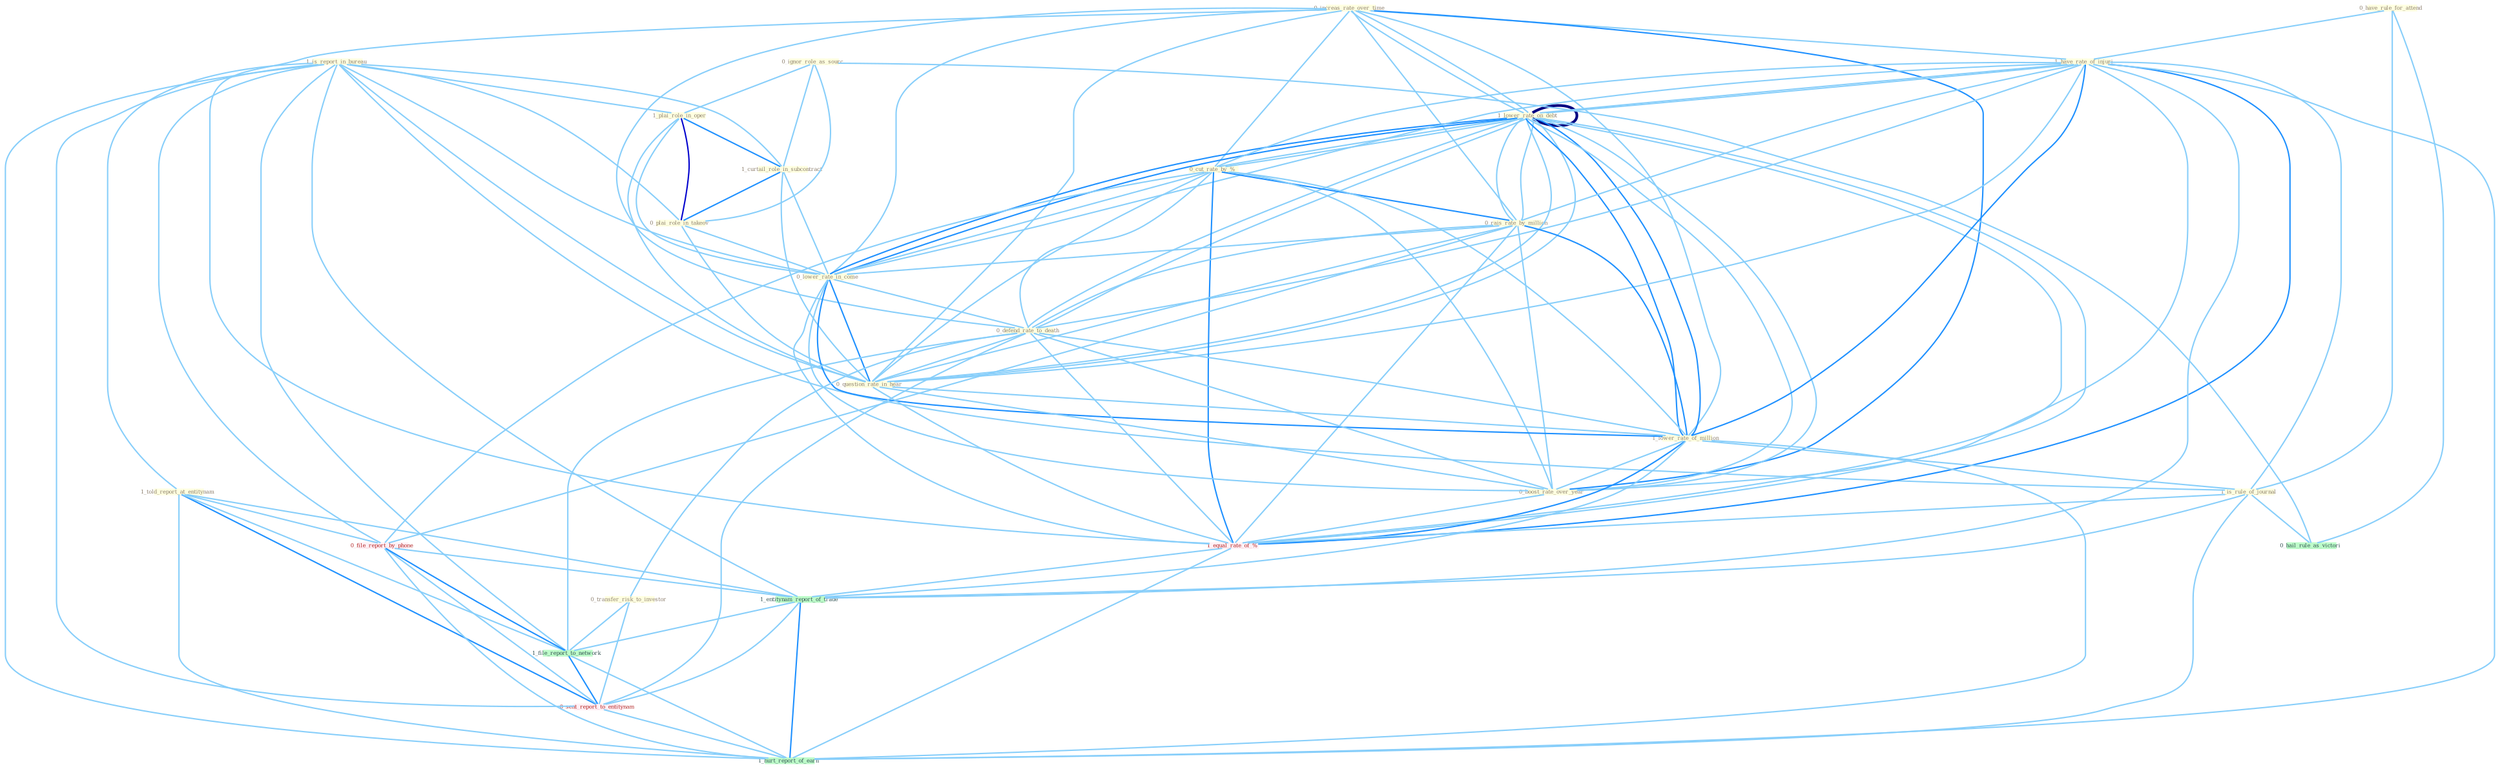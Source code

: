 Graph G{ 
    node
    [shape=polygon,style=filled,width=.5,height=.06,color="#BDFCC9",fixedsize=true,fontsize=4,
    fontcolor="#2f4f4f"];
    {node
    [color="#ffffe0", fontcolor="#8b7d6b"] "1_is_report_in_bureau " "0_have_rule_for_attend " "0_increas_rate_over_time " "1_lower_rate_on_debt " "0_ignor_role_as_sourc " "1_plai_role_in_oper " "1_curtail_role_in_subcontract " "1_have_rate_of_injuri " "0_plai_role_in_takeov " "0_cut_rate_by_% " "1_lower_rate_on_debt " "0_rais_rate_by_million " "0_lower_rate_in_come " "0_defend_rate_to_death " "0_transfer_risk_to_investor " "0_question_rate_in_hear " "1_lower_rate_of_million " "1_told_report_at_entitynam " "0_boost_rate_over_year " "1_is_rule_of_journal "}
{node [color="#fff0f5", fontcolor="#b22222"] "0_file_report_by_phone " "1_equal_rate_of_% " "0_sent_report_to_entitynam "}
edge [color="#B0E2FF"];

	"1_is_report_in_bureau " -- "1_plai_role_in_oper " [w="1", color="#87cefa" ];
	"1_is_report_in_bureau " -- "1_curtail_role_in_subcontract " [w="1", color="#87cefa" ];
	"1_is_report_in_bureau " -- "0_plai_role_in_takeov " [w="1", color="#87cefa" ];
	"1_is_report_in_bureau " -- "0_lower_rate_in_come " [w="1", color="#87cefa" ];
	"1_is_report_in_bureau " -- "0_question_rate_in_hear " [w="1", color="#87cefa" ];
	"1_is_report_in_bureau " -- "1_told_report_at_entitynam " [w="1", color="#87cefa" ];
	"1_is_report_in_bureau " -- "1_is_rule_of_journal " [w="1", color="#87cefa" ];
	"1_is_report_in_bureau " -- "0_file_report_by_phone " [w="1", color="#87cefa" ];
	"1_is_report_in_bureau " -- "1_entitynam_report_of_trade " [w="1", color="#87cefa" ];
	"1_is_report_in_bureau " -- "1_file_report_to_network " [w="1", color="#87cefa" ];
	"1_is_report_in_bureau " -- "0_sent_report_to_entitynam " [w="1", color="#87cefa" ];
	"1_is_report_in_bureau " -- "1_hurt_report_of_earn " [w="1", color="#87cefa" ];
	"0_have_rule_for_attend " -- "1_have_rate_of_injuri " [w="1", color="#87cefa" ];
	"0_have_rule_for_attend " -- "1_is_rule_of_journal " [w="1", color="#87cefa" ];
	"0_have_rule_for_attend " -- "0_hail_rule_as_victori " [w="1", color="#87cefa" ];
	"0_increas_rate_over_time " -- "1_lower_rate_on_debt " [w="1", color="#87cefa" ];
	"0_increas_rate_over_time " -- "1_have_rate_of_injuri " [w="1", color="#87cefa" ];
	"0_increas_rate_over_time " -- "0_cut_rate_by_% " [w="1", color="#87cefa" ];
	"0_increas_rate_over_time " -- "1_lower_rate_on_debt " [w="1", color="#87cefa" ];
	"0_increas_rate_over_time " -- "0_rais_rate_by_million " [w="1", color="#87cefa" ];
	"0_increas_rate_over_time " -- "0_lower_rate_in_come " [w="1", color="#87cefa" ];
	"0_increas_rate_over_time " -- "0_defend_rate_to_death " [w="1", color="#87cefa" ];
	"0_increas_rate_over_time " -- "0_question_rate_in_hear " [w="1", color="#87cefa" ];
	"0_increas_rate_over_time " -- "1_lower_rate_of_million " [w="1", color="#87cefa" ];
	"0_increas_rate_over_time " -- "0_boost_rate_over_year " [w="2", color="#1e90ff" , len=0.8];
	"0_increas_rate_over_time " -- "1_equal_rate_of_% " [w="1", color="#87cefa" ];
	"1_lower_rate_on_debt " -- "1_have_rate_of_injuri " [w="1", color="#87cefa" ];
	"1_lower_rate_on_debt " -- "0_cut_rate_by_% " [w="1", color="#87cefa" ];
	"1_lower_rate_on_debt " -- "1_lower_rate_on_debt " [w="4", style=bold, color="#000080", len=0.4];
	"1_lower_rate_on_debt " -- "0_rais_rate_by_million " [w="1", color="#87cefa" ];
	"1_lower_rate_on_debt " -- "0_lower_rate_in_come " [w="2", color="#1e90ff" , len=0.8];
	"1_lower_rate_on_debt " -- "0_defend_rate_to_death " [w="1", color="#87cefa" ];
	"1_lower_rate_on_debt " -- "0_question_rate_in_hear " [w="1", color="#87cefa" ];
	"1_lower_rate_on_debt " -- "1_lower_rate_of_million " [w="2", color="#1e90ff" , len=0.8];
	"1_lower_rate_on_debt " -- "0_boost_rate_over_year " [w="1", color="#87cefa" ];
	"1_lower_rate_on_debt " -- "1_equal_rate_of_% " [w="1", color="#87cefa" ];
	"0_ignor_role_as_sourc " -- "1_plai_role_in_oper " [w="1", color="#87cefa" ];
	"0_ignor_role_as_sourc " -- "1_curtail_role_in_subcontract " [w="1", color="#87cefa" ];
	"0_ignor_role_as_sourc " -- "0_plai_role_in_takeov " [w="1", color="#87cefa" ];
	"0_ignor_role_as_sourc " -- "0_hail_rule_as_victori " [w="1", color="#87cefa" ];
	"1_plai_role_in_oper " -- "1_curtail_role_in_subcontract " [w="2", color="#1e90ff" , len=0.8];
	"1_plai_role_in_oper " -- "0_plai_role_in_takeov " [w="3", color="#0000cd" , len=0.6];
	"1_plai_role_in_oper " -- "0_lower_rate_in_come " [w="1", color="#87cefa" ];
	"1_plai_role_in_oper " -- "0_question_rate_in_hear " [w="1", color="#87cefa" ];
	"1_curtail_role_in_subcontract " -- "0_plai_role_in_takeov " [w="2", color="#1e90ff" , len=0.8];
	"1_curtail_role_in_subcontract " -- "0_lower_rate_in_come " [w="1", color="#87cefa" ];
	"1_curtail_role_in_subcontract " -- "0_question_rate_in_hear " [w="1", color="#87cefa" ];
	"1_have_rate_of_injuri " -- "0_cut_rate_by_% " [w="1", color="#87cefa" ];
	"1_have_rate_of_injuri " -- "1_lower_rate_on_debt " [w="1", color="#87cefa" ];
	"1_have_rate_of_injuri " -- "0_rais_rate_by_million " [w="1", color="#87cefa" ];
	"1_have_rate_of_injuri " -- "0_lower_rate_in_come " [w="1", color="#87cefa" ];
	"1_have_rate_of_injuri " -- "0_defend_rate_to_death " [w="1", color="#87cefa" ];
	"1_have_rate_of_injuri " -- "0_question_rate_in_hear " [w="1", color="#87cefa" ];
	"1_have_rate_of_injuri " -- "1_lower_rate_of_million " [w="2", color="#1e90ff" , len=0.8];
	"1_have_rate_of_injuri " -- "0_boost_rate_over_year " [w="1", color="#87cefa" ];
	"1_have_rate_of_injuri " -- "1_is_rule_of_journal " [w="1", color="#87cefa" ];
	"1_have_rate_of_injuri " -- "1_equal_rate_of_% " [w="2", color="#1e90ff" , len=0.8];
	"1_have_rate_of_injuri " -- "1_entitynam_report_of_trade " [w="1", color="#87cefa" ];
	"1_have_rate_of_injuri " -- "1_hurt_report_of_earn " [w="1", color="#87cefa" ];
	"0_plai_role_in_takeov " -- "0_lower_rate_in_come " [w="1", color="#87cefa" ];
	"0_plai_role_in_takeov " -- "0_question_rate_in_hear " [w="1", color="#87cefa" ];
	"0_cut_rate_by_% " -- "1_lower_rate_on_debt " [w="1", color="#87cefa" ];
	"0_cut_rate_by_% " -- "0_rais_rate_by_million " [w="2", color="#1e90ff" , len=0.8];
	"0_cut_rate_by_% " -- "0_lower_rate_in_come " [w="1", color="#87cefa" ];
	"0_cut_rate_by_% " -- "0_defend_rate_to_death " [w="1", color="#87cefa" ];
	"0_cut_rate_by_% " -- "0_question_rate_in_hear " [w="1", color="#87cefa" ];
	"0_cut_rate_by_% " -- "1_lower_rate_of_million " [w="1", color="#87cefa" ];
	"0_cut_rate_by_% " -- "0_boost_rate_over_year " [w="1", color="#87cefa" ];
	"0_cut_rate_by_% " -- "0_file_report_by_phone " [w="1", color="#87cefa" ];
	"0_cut_rate_by_% " -- "1_equal_rate_of_% " [w="2", color="#1e90ff" , len=0.8];
	"1_lower_rate_on_debt " -- "0_rais_rate_by_million " [w="1", color="#87cefa" ];
	"1_lower_rate_on_debt " -- "0_lower_rate_in_come " [w="2", color="#1e90ff" , len=0.8];
	"1_lower_rate_on_debt " -- "0_defend_rate_to_death " [w="1", color="#87cefa" ];
	"1_lower_rate_on_debt " -- "0_question_rate_in_hear " [w="1", color="#87cefa" ];
	"1_lower_rate_on_debt " -- "1_lower_rate_of_million " [w="2", color="#1e90ff" , len=0.8];
	"1_lower_rate_on_debt " -- "0_boost_rate_over_year " [w="1", color="#87cefa" ];
	"1_lower_rate_on_debt " -- "1_equal_rate_of_% " [w="1", color="#87cefa" ];
	"0_rais_rate_by_million " -- "0_lower_rate_in_come " [w="1", color="#87cefa" ];
	"0_rais_rate_by_million " -- "0_defend_rate_to_death " [w="1", color="#87cefa" ];
	"0_rais_rate_by_million " -- "0_question_rate_in_hear " [w="1", color="#87cefa" ];
	"0_rais_rate_by_million " -- "1_lower_rate_of_million " [w="2", color="#1e90ff" , len=0.8];
	"0_rais_rate_by_million " -- "0_boost_rate_over_year " [w="1", color="#87cefa" ];
	"0_rais_rate_by_million " -- "0_file_report_by_phone " [w="1", color="#87cefa" ];
	"0_rais_rate_by_million " -- "1_equal_rate_of_% " [w="1", color="#87cefa" ];
	"0_lower_rate_in_come " -- "0_defend_rate_to_death " [w="1", color="#87cefa" ];
	"0_lower_rate_in_come " -- "0_question_rate_in_hear " [w="2", color="#1e90ff" , len=0.8];
	"0_lower_rate_in_come " -- "1_lower_rate_of_million " [w="2", color="#1e90ff" , len=0.8];
	"0_lower_rate_in_come " -- "0_boost_rate_over_year " [w="1", color="#87cefa" ];
	"0_lower_rate_in_come " -- "1_equal_rate_of_% " [w="1", color="#87cefa" ];
	"0_defend_rate_to_death " -- "0_transfer_risk_to_investor " [w="1", color="#87cefa" ];
	"0_defend_rate_to_death " -- "0_question_rate_in_hear " [w="1", color="#87cefa" ];
	"0_defend_rate_to_death " -- "1_lower_rate_of_million " [w="1", color="#87cefa" ];
	"0_defend_rate_to_death " -- "0_boost_rate_over_year " [w="1", color="#87cefa" ];
	"0_defend_rate_to_death " -- "1_equal_rate_of_% " [w="1", color="#87cefa" ];
	"0_defend_rate_to_death " -- "1_file_report_to_network " [w="1", color="#87cefa" ];
	"0_defend_rate_to_death " -- "0_sent_report_to_entitynam " [w="1", color="#87cefa" ];
	"0_transfer_risk_to_investor " -- "1_file_report_to_network " [w="1", color="#87cefa" ];
	"0_transfer_risk_to_investor " -- "0_sent_report_to_entitynam " [w="1", color="#87cefa" ];
	"0_question_rate_in_hear " -- "1_lower_rate_of_million " [w="1", color="#87cefa" ];
	"0_question_rate_in_hear " -- "0_boost_rate_over_year " [w="1", color="#87cefa" ];
	"0_question_rate_in_hear " -- "1_equal_rate_of_% " [w="1", color="#87cefa" ];
	"1_lower_rate_of_million " -- "0_boost_rate_over_year " [w="1", color="#87cefa" ];
	"1_lower_rate_of_million " -- "1_is_rule_of_journal " [w="1", color="#87cefa" ];
	"1_lower_rate_of_million " -- "1_equal_rate_of_% " [w="2", color="#1e90ff" , len=0.8];
	"1_lower_rate_of_million " -- "1_entitynam_report_of_trade " [w="1", color="#87cefa" ];
	"1_lower_rate_of_million " -- "1_hurt_report_of_earn " [w="1", color="#87cefa" ];
	"1_told_report_at_entitynam " -- "0_file_report_by_phone " [w="1", color="#87cefa" ];
	"1_told_report_at_entitynam " -- "1_entitynam_report_of_trade " [w="1", color="#87cefa" ];
	"1_told_report_at_entitynam " -- "1_file_report_to_network " [w="1", color="#87cefa" ];
	"1_told_report_at_entitynam " -- "0_sent_report_to_entitynam " [w="2", color="#1e90ff" , len=0.8];
	"1_told_report_at_entitynam " -- "1_hurt_report_of_earn " [w="1", color="#87cefa" ];
	"0_boost_rate_over_year " -- "1_equal_rate_of_% " [w="1", color="#87cefa" ];
	"1_is_rule_of_journal " -- "1_equal_rate_of_% " [w="1", color="#87cefa" ];
	"1_is_rule_of_journal " -- "1_entitynam_report_of_trade " [w="1", color="#87cefa" ];
	"1_is_rule_of_journal " -- "0_hail_rule_as_victori " [w="1", color="#87cefa" ];
	"1_is_rule_of_journal " -- "1_hurt_report_of_earn " [w="1", color="#87cefa" ];
	"0_file_report_by_phone " -- "1_entitynam_report_of_trade " [w="1", color="#87cefa" ];
	"0_file_report_by_phone " -- "1_file_report_to_network " [w="2", color="#1e90ff" , len=0.8];
	"0_file_report_by_phone " -- "0_sent_report_to_entitynam " [w="1", color="#87cefa" ];
	"0_file_report_by_phone " -- "1_hurt_report_of_earn " [w="1", color="#87cefa" ];
	"1_equal_rate_of_% " -- "1_entitynam_report_of_trade " [w="1", color="#87cefa" ];
	"1_equal_rate_of_% " -- "1_hurt_report_of_earn " [w="1", color="#87cefa" ];
	"1_entitynam_report_of_trade " -- "1_file_report_to_network " [w="1", color="#87cefa" ];
	"1_entitynam_report_of_trade " -- "0_sent_report_to_entitynam " [w="1", color="#87cefa" ];
	"1_entitynam_report_of_trade " -- "1_hurt_report_of_earn " [w="2", color="#1e90ff" , len=0.8];
	"1_file_report_to_network " -- "0_sent_report_to_entitynam " [w="2", color="#1e90ff" , len=0.8];
	"1_file_report_to_network " -- "1_hurt_report_of_earn " [w="1", color="#87cefa" ];
	"0_sent_report_to_entitynam " -- "1_hurt_report_of_earn " [w="1", color="#87cefa" ];
}